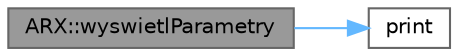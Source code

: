 digraph "ARX::wyswietlParametry"
{
 // LATEX_PDF_SIZE
  bgcolor="transparent";
  edge [fontname=Helvetica,fontsize=10,labelfontname=Helvetica,labelfontsize=10];
  node [fontname=Helvetica,fontsize=10,shape=box,height=0.2,width=0.4];
  rankdir="LR";
  Node1 [label="ARX::wyswietlParametry",height=0.2,width=0.4,color="gray40", fillcolor="grey60", style="filled", fontcolor="black",tooltip="Metoda odpowiedzialna za wyświetlenie aktualnych pól opisujących model ARX."];
  Node1 -> Node2 [color="steelblue1",style="solid"];
  Node2 [label="print",height=0.2,width=0.4,color="grey40", fillcolor="white", style="filled",URL="$klasa_a_r_x_8cpp.html#a73d9ecf1b45067ffeb02ce0f0e42ef43",tooltip="Wyświetlenie kolejnych elementów wektora."];
}
